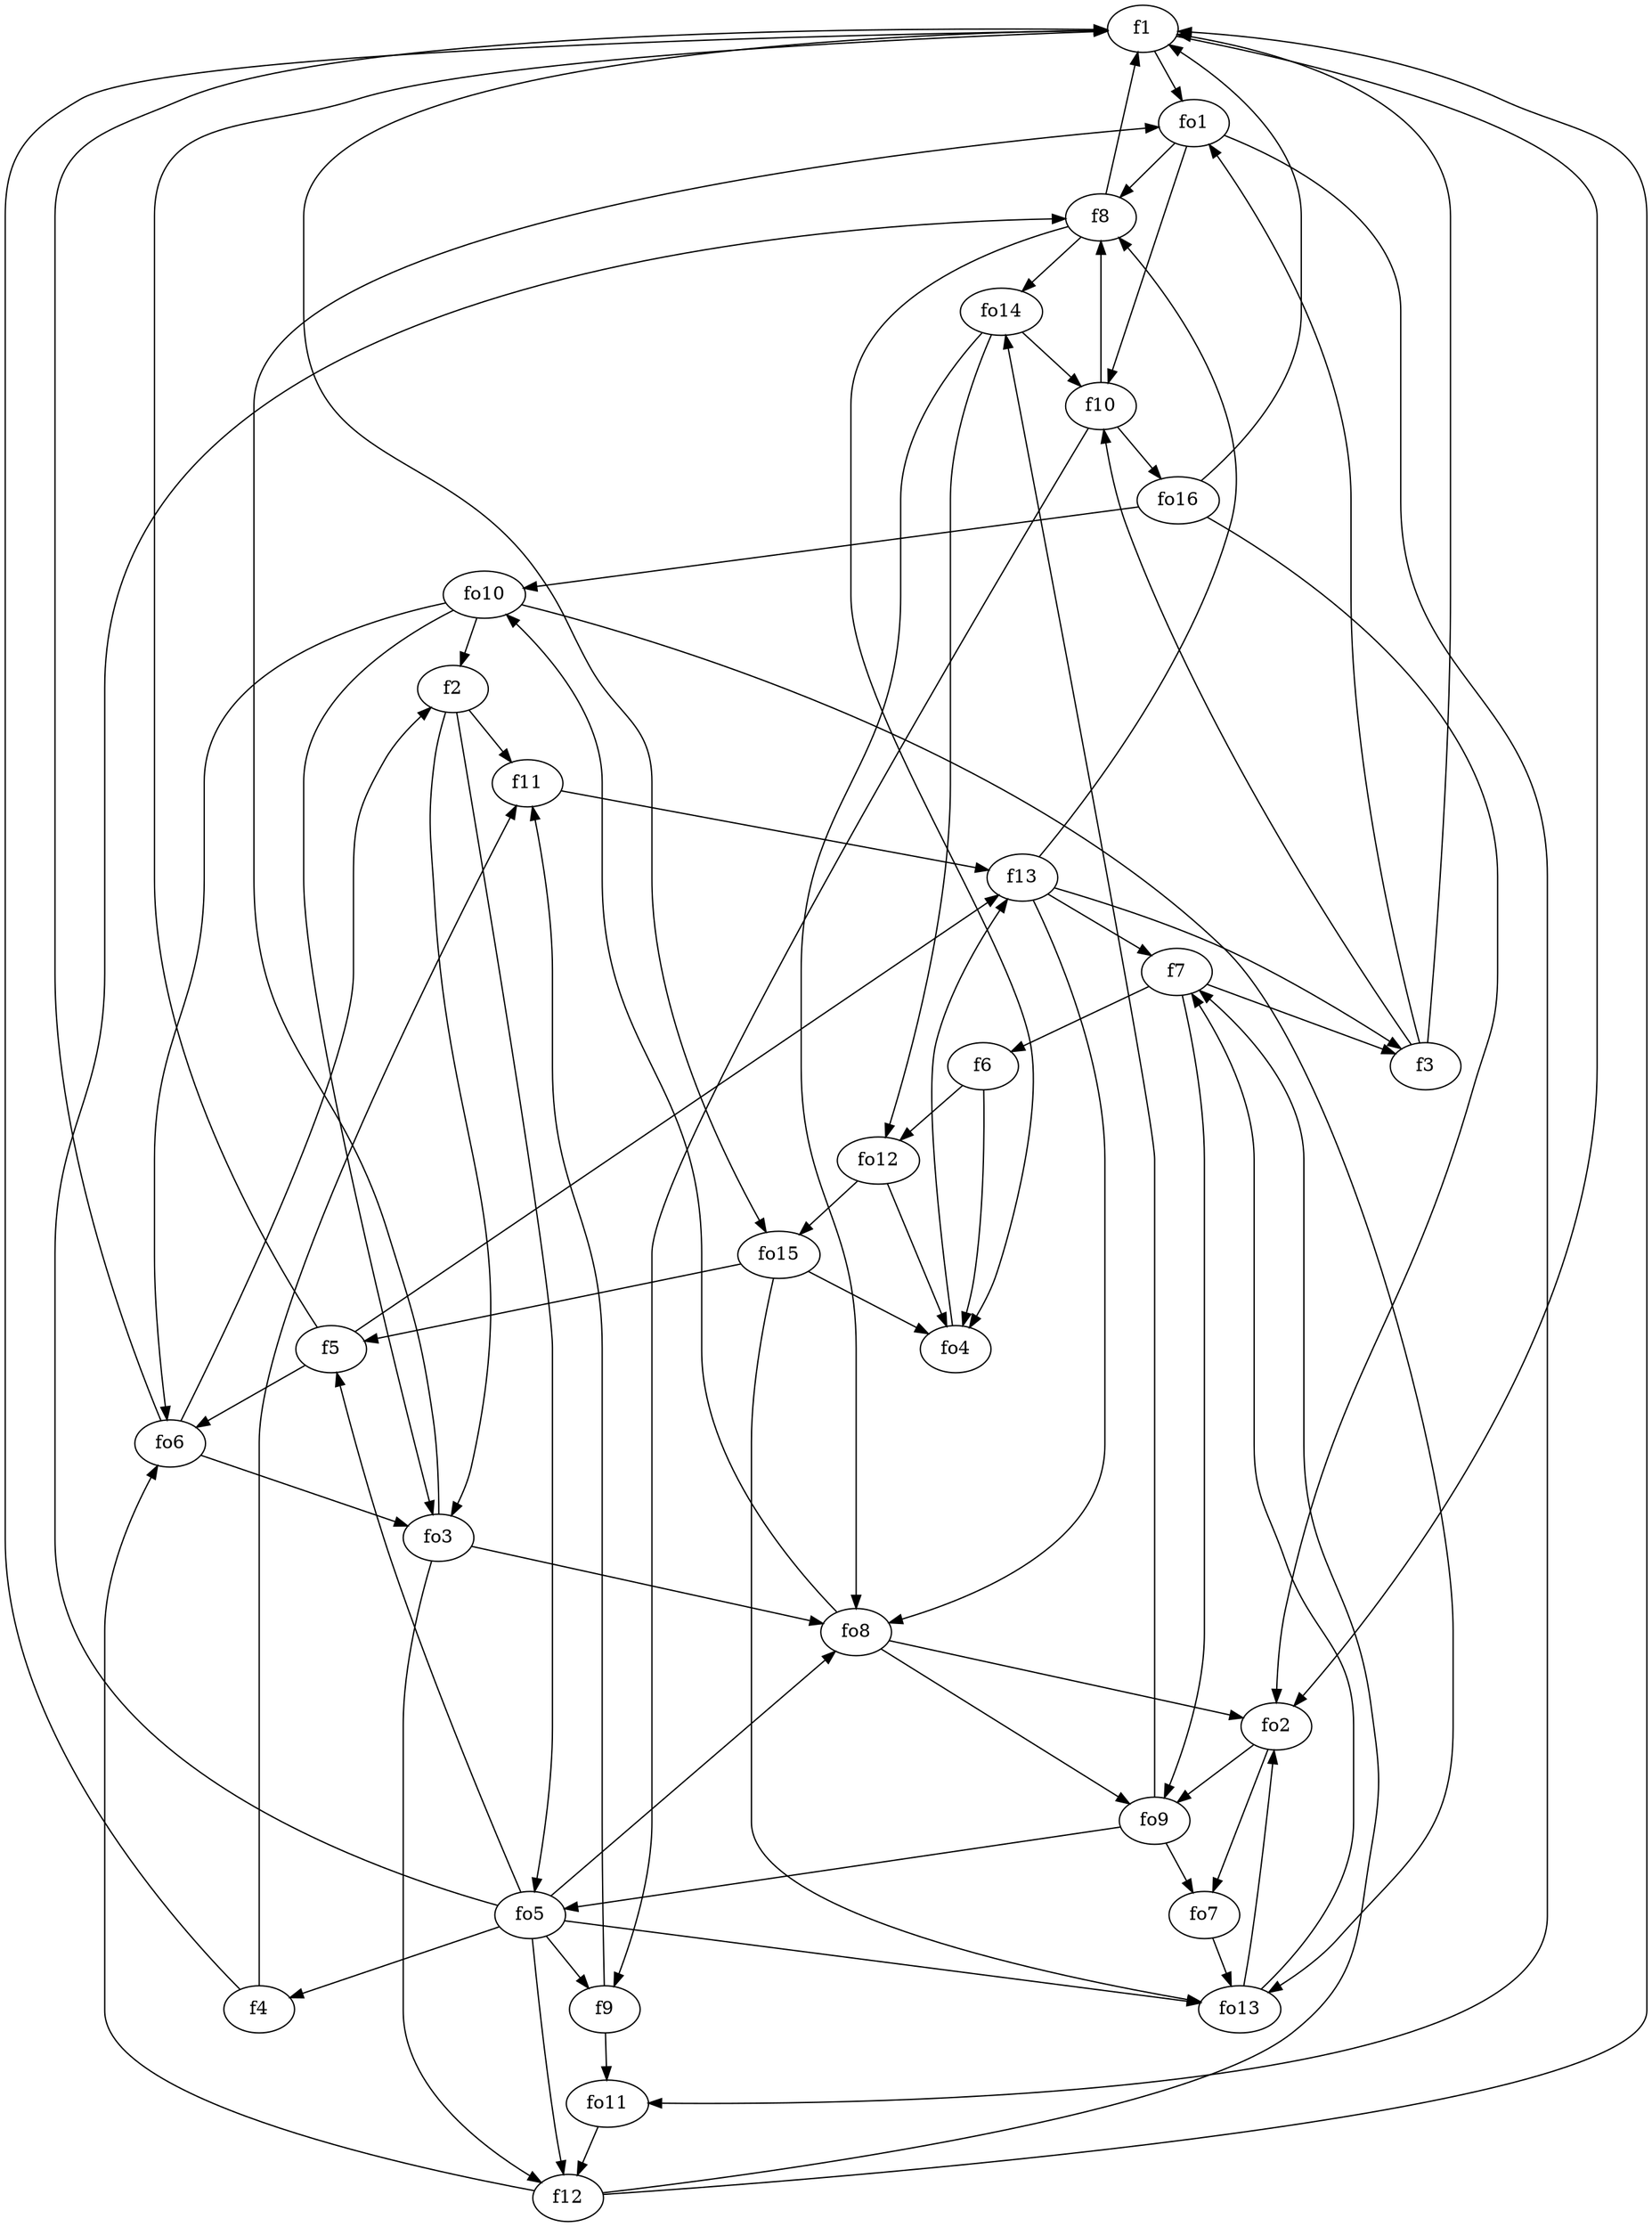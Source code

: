 strict digraph  {
f1;
f2;
f3;
f4;
f5;
f6;
f7;
f8;
f9;
f10;
f11;
f12;
f13;
fo1;
fo2;
fo3;
fo4;
fo5;
fo6;
fo7;
fo8;
fo9;
fo10;
fo11;
fo12;
fo13;
fo14;
fo15;
fo16;
f1 -> fo1  [weight=2];
f1 -> fo2  [weight=2];
f1 -> fo15  [weight=2];
f2 -> fo5  [weight=2];
f2 -> f11  [weight=2];
f2 -> fo3  [weight=2];
f3 -> f1  [weight=2];
f3 -> fo1  [weight=2];
f3 -> f10  [weight=2];
f4 -> f11  [weight=2];
f4 -> f1  [weight=2];
f5 -> f1  [weight=2];
f5 -> f13  [weight=2];
f5 -> fo6  [weight=2];
f6 -> fo12  [weight=2];
f6 -> fo4  [weight=2];
f7 -> f6  [weight=2];
f7 -> f3  [weight=2];
f7 -> fo9  [weight=2];
f8 -> fo14  [weight=2];
f8 -> f1  [weight=2];
f8 -> fo4  [weight=2];
f9 -> fo11  [weight=2];
f9 -> f11  [weight=2];
f10 -> fo16  [weight=2];
f10 -> f9  [weight=2];
f10 -> f8  [weight=2];
f11 -> f13  [weight=2];
f12 -> f7  [weight=2];
f12 -> fo6  [weight=2];
f12 -> f1  [weight=2];
f13 -> f3  [weight=2];
f13 -> fo8  [weight=2];
f13 -> f7  [weight=2];
f13 -> f8  [weight=2];
fo1 -> f10  [weight=2];
fo1 -> fo11  [weight=2];
fo1 -> f8  [weight=2];
fo2 -> fo7  [weight=2];
fo2 -> fo9  [weight=2];
fo3 -> fo1  [weight=2];
fo3 -> fo8  [weight=2];
fo3 -> f12  [weight=2];
fo4 -> f13  [weight=2];
fo5 -> f5  [weight=2];
fo5 -> f8  [weight=2];
fo5 -> f9  [weight=2];
fo5 -> f12  [weight=2];
fo5 -> fo8  [weight=2];
fo5 -> f4  [weight=2];
fo5 -> fo13  [weight=2];
fo6 -> f1  [weight=2];
fo6 -> f2  [weight=2];
fo6 -> fo3  [weight=2];
fo7 -> fo13  [weight=2];
fo8 -> fo2  [weight=2];
fo8 -> fo9  [weight=2];
fo8 -> fo10  [weight=2];
fo9 -> fo5  [weight=2];
fo9 -> fo7  [weight=2];
fo9 -> fo14  [weight=2];
fo10 -> fo6  [weight=2];
fo10 -> fo3  [weight=2];
fo10 -> f2  [weight=2];
fo10 -> fo13  [weight=2];
fo11 -> f12  [weight=2];
fo12 -> fo15  [weight=2];
fo12 -> fo4  [weight=2];
fo13 -> fo2  [weight=2];
fo13 -> f7  [weight=2];
fo14 -> fo12  [weight=2];
fo14 -> fo8  [weight=2];
fo14 -> f10  [weight=2];
fo15 -> fo4  [weight=2];
fo15 -> f5  [weight=2];
fo15 -> fo13  [weight=2];
fo16 -> fo10  [weight=2];
fo16 -> fo2  [weight=2];
fo16 -> f1  [weight=2];
}
